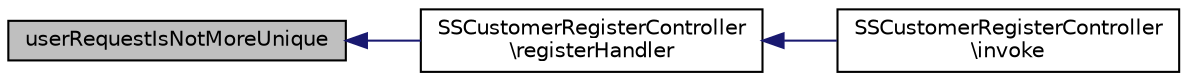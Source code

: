 digraph "userRequestIsNotMoreUnique"
{
  edge [fontname="Helvetica",fontsize="10",labelfontname="Helvetica",labelfontsize="10"];
  node [fontname="Helvetica",fontsize="10",shape=record];
  rankdir="LR";
  Node1 [label="userRequestIsNotMoreUnique",height=0.2,width=0.4,color="black", fillcolor="grey75", style="filled", fontcolor="black"];
  Node1 -> Node2 [dir="back",color="midnightblue",fontsize="10",style="solid",fontname="Helvetica"];
  Node2 [label="SSCustomerRegisterController\l\\registerHandler",height=0.2,width=0.4,color="black", fillcolor="white", style="filled",URL="$class_s_s_customer_register_controller.html#adddd117376568a7b87dad19df619c956",tooltip="Formular Daten speichern. "];
  Node2 -> Node3 [dir="back",color="midnightblue",fontsize="10",style="solid",fontname="Helvetica"];
  Node3 [label="SSCustomerRegisterController\l\\invoke",height=0.2,width=0.4,color="black", fillcolor="white", style="filled",URL="$class_s_s_customer_register_controller.html#a969cad912937b1e2e6e66b49d8148738",tooltip="Registrieren Starten. "];
}

